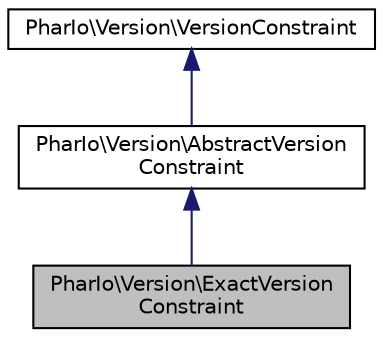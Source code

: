 digraph "PharIo\Version\ExactVersionConstraint"
{
  edge [fontname="Helvetica",fontsize="10",labelfontname="Helvetica",labelfontsize="10"];
  node [fontname="Helvetica",fontsize="10",shape=record];
  Node0 [label="PharIo\\Version\\ExactVersion\lConstraint",height=0.2,width=0.4,color="black", fillcolor="grey75", style="filled", fontcolor="black"];
  Node1 -> Node0 [dir="back",color="midnightblue",fontsize="10",style="solid",fontname="Helvetica"];
  Node1 [label="PharIo\\Version\\AbstractVersion\lConstraint",height=0.2,width=0.4,color="black", fillcolor="white", style="filled",URL="$classPharIo_1_1Version_1_1AbstractVersionConstraint.html"];
  Node2 -> Node1 [dir="back",color="midnightblue",fontsize="10",style="solid",fontname="Helvetica"];
  Node2 [label="PharIo\\Version\\VersionConstraint",height=0.2,width=0.4,color="black", fillcolor="white", style="filled",URL="$interfacePharIo_1_1Version_1_1VersionConstraint.html"];
}
